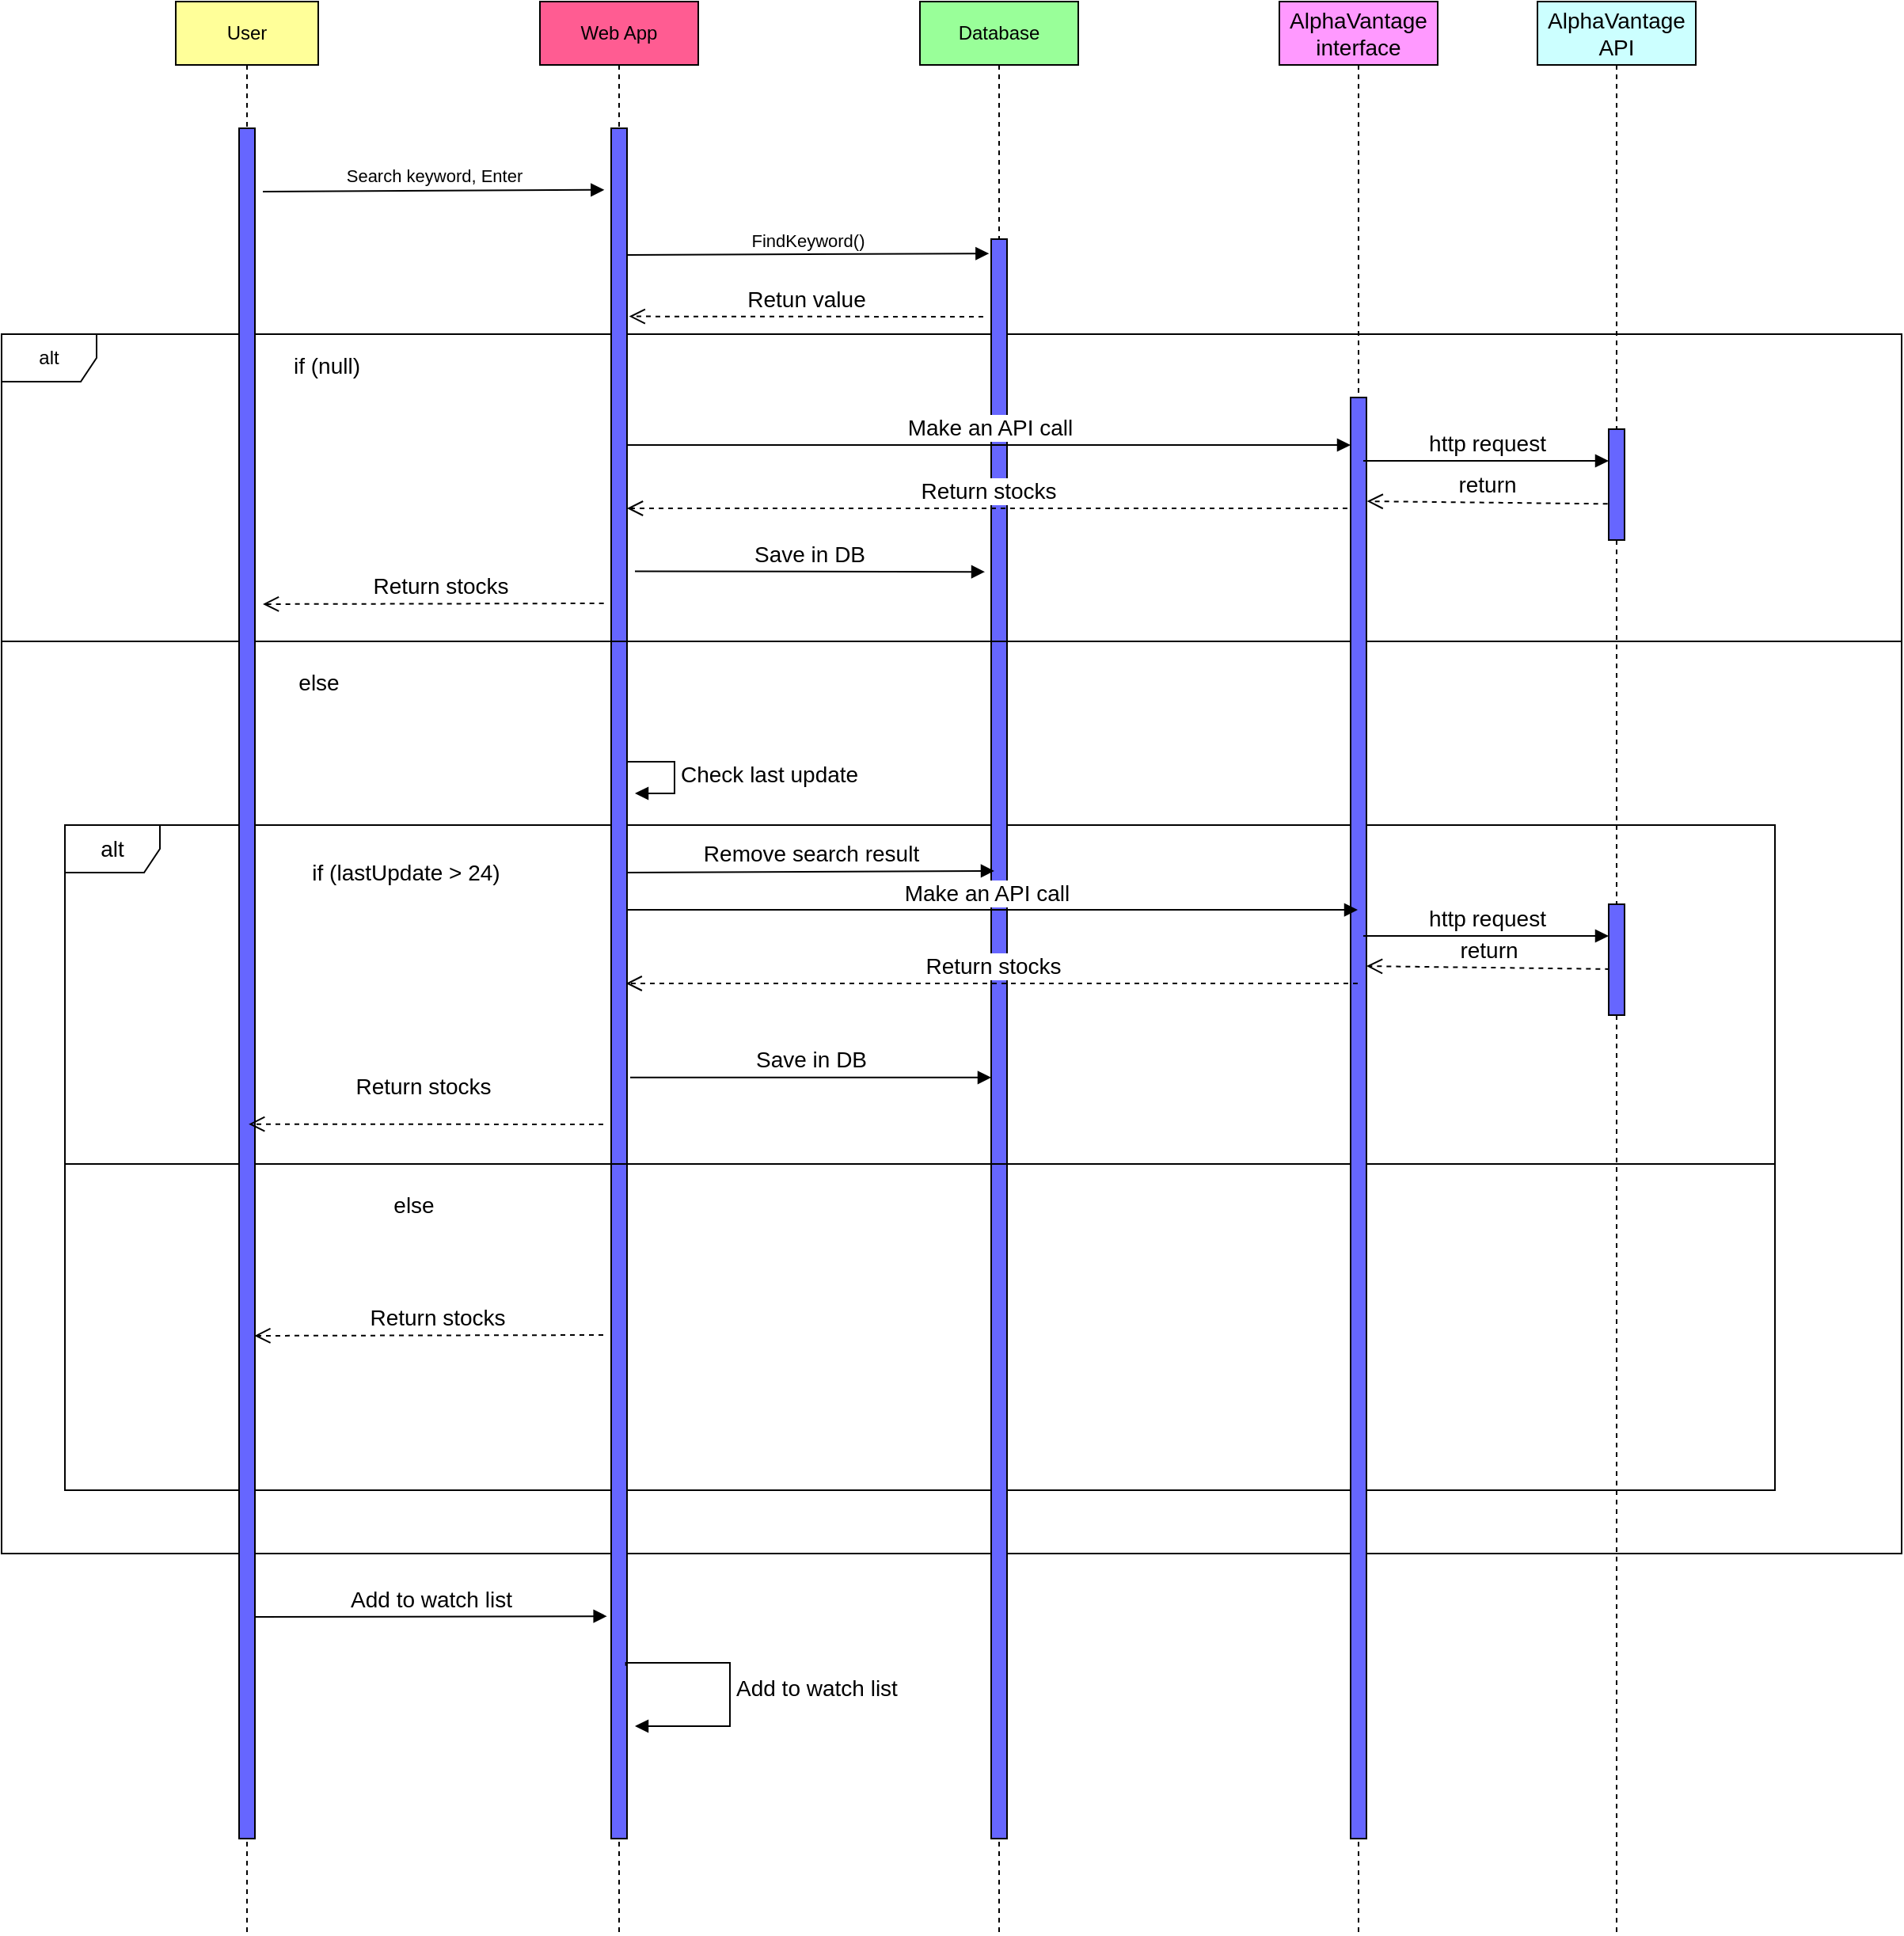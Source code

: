 <mxfile version="17.2.1" type="device"><diagram id="RH8cVMqA2jjzdlyUJ460" name="Page-1"><mxGraphModel dx="2023" dy="799" grid="1" gridSize="10" guides="1" tooltips="1" connect="1" arrows="1" fold="1" page="1" pageScale="1" pageWidth="827" pageHeight="1169" math="0" shadow="0"><root><mxCell id="0"/><mxCell id="1" parent="0"/><mxCell id="cYX31MWdje2d9YICCFNU-17" value="alt" style="shape=umlFrame;whiteSpace=wrap;html=1;" vertex="1" parent="1"><mxGeometry x="-80" y="290" width="1200" height="770" as="geometry"/></mxCell><mxCell id="cYX31MWdje2d9YICCFNU-38" value="alt" style="shape=umlFrame;whiteSpace=wrap;html=1;fontSize=14;" vertex="1" parent="1"><mxGeometry x="-40" y="600" width="1080" height="420" as="geometry"/></mxCell><mxCell id="cYX31MWdje2d9YICCFNU-1" value="Database" style="shape=umlLifeline;perimeter=lifelinePerimeter;whiteSpace=wrap;html=1;container=1;collapsible=0;recursiveResize=0;outlineConnect=0;fillColor=#99FF99;" vertex="1" parent="1"><mxGeometry x="500" y="80" width="100" height="1220" as="geometry"/></mxCell><mxCell id="cYX31MWdje2d9YICCFNU-7" value="" style="html=1;points=[];perimeter=orthogonalPerimeter;fillColor=#6666FF;" vertex="1" parent="cYX31MWdje2d9YICCFNU-1"><mxGeometry x="45" y="150" width="10" height="1010" as="geometry"/></mxCell><mxCell id="cYX31MWdje2d9YICCFNU-2" value="Web App" style="shape=umlLifeline;perimeter=lifelinePerimeter;whiteSpace=wrap;html=1;container=1;collapsible=0;recursiveResize=0;outlineConnect=0;fillColor=#FF5C92;" vertex="1" parent="1"><mxGeometry x="260" y="80" width="100" height="1220" as="geometry"/></mxCell><mxCell id="cYX31MWdje2d9YICCFNU-19" value="Make an API call" style="html=1;verticalAlign=bottom;endArrow=block;rounded=0;fontSize=14;" edge="1" parent="cYX31MWdje2d9YICCFNU-2" target="cYX31MWdje2d9YICCFNU-8"><mxGeometry width="80" relative="1" as="geometry"><mxPoint x="55" y="280" as="sourcePoint"/><mxPoint x="135" y="280" as="targetPoint"/><mxPoint as="offset"/></mxGeometry></mxCell><mxCell id="cYX31MWdje2d9YICCFNU-6" value="" style="html=1;points=[];perimeter=orthogonalPerimeter;fillColor=#6666FF;" vertex="1" parent="cYX31MWdje2d9YICCFNU-2"><mxGeometry x="45" y="80" width="10" height="1080" as="geometry"/></mxCell><mxCell id="cYX31MWdje2d9YICCFNU-15" value="FindKeyword()" style="html=1;verticalAlign=bottom;endArrow=block;rounded=0;entryX=-0.133;entryY=0.009;entryDx=0;entryDy=0;entryPerimeter=0;" edge="1" parent="cYX31MWdje2d9YICCFNU-2" target="cYX31MWdje2d9YICCFNU-7"><mxGeometry width="80" relative="1" as="geometry"><mxPoint x="55" y="160" as="sourcePoint"/><mxPoint x="280" y="160" as="targetPoint"/><mxPoint as="offset"/></mxGeometry></mxCell><mxCell id="cYX31MWdje2d9YICCFNU-24" value="Check last update" style="edgeStyle=orthogonalEdgeStyle;html=1;align=left;spacingLeft=2;endArrow=block;rounded=0;entryX=1;entryY=0;fontSize=14;" edge="1" parent="cYX31MWdje2d9YICCFNU-2"><mxGeometry relative="1" as="geometry"><mxPoint x="55" y="480" as="sourcePoint"/><Array as="points"><mxPoint x="85" y="480"/></Array><mxPoint x="60" y="500" as="targetPoint"/></mxGeometry></mxCell><mxCell id="cYX31MWdje2d9YICCFNU-41" value="Remove search result" style="html=1;verticalAlign=bottom;endArrow=block;rounded=0;fontSize=14;entryX=0.2;entryY=0.395;entryDx=0;entryDy=0;entryPerimeter=0;" edge="1" parent="cYX31MWdje2d9YICCFNU-2" target="cYX31MWdje2d9YICCFNU-7"><mxGeometry width="80" relative="1" as="geometry"><mxPoint x="55" y="550" as="sourcePoint"/><mxPoint x="135" y="550" as="targetPoint"/></mxGeometry></mxCell><mxCell id="cYX31MWdje2d9YICCFNU-3" value="User" style="shape=umlLifeline;perimeter=lifelinePerimeter;whiteSpace=wrap;html=1;container=1;collapsible=0;recursiveResize=0;outlineConnect=0;fillColor=#FFFF99;" vertex="1" parent="1"><mxGeometry x="30" y="80" width="90" height="1220" as="geometry"/></mxCell><mxCell id="cYX31MWdje2d9YICCFNU-36" value="" style="line;strokeWidth=1;fillColor=none;align=left;verticalAlign=middle;spacingTop=-1;spacingLeft=3;spacingRight=3;rotatable=0;labelPosition=right;points=[];portConstraint=eastwest;fontSize=14;" vertex="1" parent="cYX31MWdje2d9YICCFNU-3"><mxGeometry x="-70" y="730" width="1080" height="8" as="geometry"/></mxCell><mxCell id="cYX31MWdje2d9YICCFNU-35" value="" style="line;strokeWidth=1;fillColor=none;align=left;verticalAlign=middle;spacingTop=-1;spacingLeft=3;spacingRight=3;rotatable=0;labelPosition=right;points=[];portConstraint=eastwest;fontSize=14;" vertex="1" parent="cYX31MWdje2d9YICCFNU-3"><mxGeometry x="-110" y="400" width="1200" height="8" as="geometry"/></mxCell><mxCell id="cYX31MWdje2d9YICCFNU-5" value="" style="html=1;points=[];perimeter=orthogonalPerimeter;fillColor=#6666FF;" vertex="1" parent="cYX31MWdje2d9YICCFNU-3"><mxGeometry x="40" y="80" width="10" height="1080" as="geometry"/></mxCell><mxCell id="cYX31MWdje2d9YICCFNU-14" value="Search keyword, Enter" style="html=1;verticalAlign=bottom;endArrow=block;rounded=0;entryX=-0.433;entryY=0.036;entryDx=0;entryDy=0;entryPerimeter=0;" edge="1" parent="cYX31MWdje2d9YICCFNU-3" target="cYX31MWdje2d9YICCFNU-6"><mxGeometry width="80" relative="1" as="geometry"><mxPoint x="55" y="120" as="sourcePoint"/><mxPoint x="270" y="120" as="targetPoint"/></mxGeometry></mxCell><mxCell id="cYX31MWdje2d9YICCFNU-34" value="Return stocks" style="html=1;verticalAlign=bottom;endArrow=open;dashed=1;endSize=8;rounded=0;fontSize=14;entryX=0.967;entryY=0.706;entryDx=0;entryDy=0;entryPerimeter=0;" edge="1" parent="cYX31MWdje2d9YICCFNU-3"><mxGeometry x="-0.045" relative="1" as="geometry"><mxPoint x="270.33" y="380" as="sourcePoint"/><mxPoint x="55.0" y="380.48" as="targetPoint"/><mxPoint as="offset"/></mxGeometry></mxCell><mxCell id="cYX31MWdje2d9YICCFNU-33" value="else" style="text;html=1;align=center;verticalAlign=middle;resizable=0;points=[];autosize=1;strokeColor=none;fillColor=none;fontSize=14;" vertex="1" parent="cYX31MWdje2d9YICCFNU-3"><mxGeometry x="70" y="420" width="40" height="20" as="geometry"/></mxCell><mxCell id="cYX31MWdje2d9YICCFNU-39" value="Add to watch list" style="html=1;verticalAlign=bottom;endArrow=block;rounded=0;fontSize=14;entryX=-0.267;entryY=0.87;entryDx=0;entryDy=0;entryPerimeter=0;" edge="1" parent="cYX31MWdje2d9YICCFNU-3" target="cYX31MWdje2d9YICCFNU-6"><mxGeometry width="80" relative="1" as="geometry"><mxPoint x="50" y="1020" as="sourcePoint"/><mxPoint x="130" y="1020" as="targetPoint"/></mxGeometry></mxCell><mxCell id="cYX31MWdje2d9YICCFNU-4" value="&lt;span style=&quot;font-size: 14px&quot;&gt;AlphaVantage&lt;br&gt;interface&lt;br&gt;&lt;/span&gt;" style="shape=umlLifeline;perimeter=lifelinePerimeter;whiteSpace=wrap;html=1;container=1;collapsible=0;recursiveResize=0;outlineConnect=0;fillColor=#FF99FF;" vertex="1" parent="1"><mxGeometry x="727" y="80" width="100" height="1220" as="geometry"/></mxCell><mxCell id="cYX31MWdje2d9YICCFNU-8" value="" style="html=1;points=[];perimeter=orthogonalPerimeter;fillColor=#6666FF;" vertex="1" parent="cYX31MWdje2d9YICCFNU-4"><mxGeometry x="45" y="250" width="10" height="910" as="geometry"/></mxCell><mxCell id="cYX31MWdje2d9YICCFNU-47" value="return" style="html=1;verticalAlign=bottom;endArrow=open;dashed=1;endSize=8;rounded=0;fontSize=14;exitX=-0.133;exitY=0.068;exitDx=0;exitDy=0;exitPerimeter=0;" edge="1" parent="cYX31MWdje2d9YICCFNU-4"><mxGeometry relative="1" as="geometry"><mxPoint x="208.67" y="610.94" as="sourcePoint"/><mxPoint x="55" y="609.06" as="targetPoint"/></mxGeometry></mxCell><mxCell id="cYX31MWdje2d9YICCFNU-18" value="&lt;font style=&quot;font-size: 14px&quot;&gt;if (null)&lt;/font&gt;" style="text;html=1;align=center;verticalAlign=middle;resizable=0;points=[];autosize=1;strokeColor=none;fillColor=none;" vertex="1" parent="1"><mxGeometry x="95" y="300" width="60" height="20" as="geometry"/></mxCell><mxCell id="cYX31MWdje2d9YICCFNU-20" value="Return stocks" style="html=1;verticalAlign=bottom;endArrow=open;dashed=1;endSize=8;rounded=0;fontSize=14;" edge="1" parent="1" target="cYX31MWdje2d9YICCFNU-6"><mxGeometry relative="1" as="geometry"><mxPoint x="770" y="400" as="sourcePoint"/><mxPoint x="690" y="400" as="targetPoint"/><mxPoint as="offset"/></mxGeometry></mxCell><mxCell id="cYX31MWdje2d9YICCFNU-21" value="Save in DB" style="html=1;verticalAlign=bottom;endArrow=block;rounded=0;fontSize=14;exitX=1.5;exitY=0.259;exitDx=0;exitDy=0;exitPerimeter=0;entryX=-0.4;entryY=0.208;entryDx=0;entryDy=0;entryPerimeter=0;" edge="1" parent="1" source="cYX31MWdje2d9YICCFNU-6" target="cYX31MWdje2d9YICCFNU-7"><mxGeometry width="80" relative="1" as="geometry"><mxPoint x="320" y="440" as="sourcePoint"/><mxPoint x="540" y="440" as="targetPoint"/><mxPoint as="offset"/></mxGeometry></mxCell><mxCell id="cYX31MWdje2d9YICCFNU-22" value="Return stocks" style="html=1;verticalAlign=bottom;endArrow=open;dashed=1;endSize=8;rounded=0;fontSize=14;entryX=0.512;entryY=0.581;entryDx=0;entryDy=0;entryPerimeter=0;" edge="1" parent="1" target="cYX31MWdje2d9YICCFNU-3"><mxGeometry x="0.023" y="-13" relative="1" as="geometry"><mxPoint x="300" y="789" as="sourcePoint"/><mxPoint x="90" y="553" as="targetPoint"/><mxPoint as="offset"/></mxGeometry></mxCell><mxCell id="cYX31MWdje2d9YICCFNU-25" value="if (lastUpdate &amp;gt; 24)" style="text;html=1;align=center;verticalAlign=middle;resizable=0;points=[];autosize=1;strokeColor=none;fillColor=none;fontSize=14;" vertex="1" parent="1"><mxGeometry x="110" y="620" width="130" height="20" as="geometry"/></mxCell><mxCell id="cYX31MWdje2d9YICCFNU-26" value="Make an API call" style="html=1;verticalAlign=bottom;endArrow=block;rounded=0;fontSize=14;exitX=1;exitY=0.457;exitDx=0;exitDy=0;exitPerimeter=0;" edge="1" parent="1" source="cYX31MWdje2d9YICCFNU-6" target="cYX31MWdje2d9YICCFNU-4"><mxGeometry x="-0.018" width="80" relative="1" as="geometry"><mxPoint x="320" y="670.2" as="sourcePoint"/><mxPoint x="770" y="670" as="targetPoint"/><mxPoint as="offset"/></mxGeometry></mxCell><mxCell id="cYX31MWdje2d9YICCFNU-27" value="Return stocks" style="html=1;verticalAlign=bottom;endArrow=open;dashed=1;endSize=8;rounded=0;fontSize=14;entryX=0.933;entryY=0.5;entryDx=0;entryDy=0;entryPerimeter=0;" edge="1" parent="1" source="cYX31MWdje2d9YICCFNU-4" target="cYX31MWdje2d9YICCFNU-6"><mxGeometry relative="1" as="geometry"><mxPoint x="770" y="701" as="sourcePoint"/><mxPoint x="320" y="680" as="targetPoint"/><Array as="points"/><mxPoint as="offset"/></mxGeometry></mxCell><mxCell id="cYX31MWdje2d9YICCFNU-30" value="Save in DB" style="html=1;verticalAlign=bottom;endArrow=block;rounded=0;fontSize=14;exitX=1.2;exitY=0.555;exitDx=0;exitDy=0;exitPerimeter=0;" edge="1" parent="1" source="cYX31MWdje2d9YICCFNU-6" target="cYX31MWdje2d9YICCFNU-7"><mxGeometry width="80" relative="1" as="geometry"><mxPoint x="320" y="790" as="sourcePoint"/><mxPoint x="540" y="759" as="targetPoint"/><mxPoint as="offset"/></mxGeometry></mxCell><mxCell id="cYX31MWdje2d9YICCFNU-31" value="Return stocks" style="html=1;verticalAlign=bottom;endArrow=open;dashed=1;endSize=8;rounded=0;fontSize=14;entryX=0.967;entryY=0.706;entryDx=0;entryDy=0;entryPerimeter=0;" edge="1" parent="1" target="cYX31MWdje2d9YICCFNU-5"><mxGeometry x="-0.045" relative="1" as="geometry"><mxPoint x="300" y="922" as="sourcePoint"/><mxPoint x="70.17" y="880.0" as="targetPoint"/><mxPoint as="offset"/></mxGeometry></mxCell><mxCell id="cYX31MWdje2d9YICCFNU-32" value="else" style="text;html=1;align=center;verticalAlign=middle;resizable=0;points=[];autosize=1;strokeColor=none;fillColor=none;fontSize=14;" vertex="1" parent="1"><mxGeometry x="160" y="830" width="40" height="20" as="geometry"/></mxCell><mxCell id="cYX31MWdje2d9YICCFNU-37" value="Retun value" style="html=1;verticalAlign=bottom;endArrow=open;dashed=1;endSize=8;rounded=0;fontSize=14;entryX=1.133;entryY=0.11;entryDx=0;entryDy=0;entryPerimeter=0;" edge="1" parent="1" target="cYX31MWdje2d9YICCFNU-6"><mxGeometry relative="1" as="geometry"><mxPoint x="540" y="279" as="sourcePoint"/><mxPoint x="350" y="480" as="targetPoint"/><mxPoint as="offset"/></mxGeometry></mxCell><mxCell id="cYX31MWdje2d9YICCFNU-40" value="Add to watch list" style="edgeStyle=orthogonalEdgeStyle;html=1;align=left;spacingLeft=2;endArrow=block;rounded=0;fontSize=14;exitX=0.933;exitY=0.899;exitDx=0;exitDy=0;exitPerimeter=0;" edge="1" parent="1" source="cYX31MWdje2d9YICCFNU-6"><mxGeometry relative="1" as="geometry"><mxPoint x="320" y="1129" as="sourcePoint"/><Array as="points"><mxPoint x="314" y="1129"/><mxPoint x="380" y="1129"/><mxPoint x="380" y="1169"/></Array><mxPoint x="320" y="1169" as="targetPoint"/></mxGeometry></mxCell><mxCell id="cYX31MWdje2d9YICCFNU-42" value="AlphaVantage&lt;br&gt;API" style="shape=umlLifeline;perimeter=lifelinePerimeter;whiteSpace=wrap;html=1;container=1;collapsible=0;recursiveResize=0;outlineConnect=0;fontSize=14;fillColor=#CCFFFF;" vertex="1" parent="1"><mxGeometry x="890" y="80" width="100" height="1220" as="geometry"/></mxCell><mxCell id="cYX31MWdje2d9YICCFNU-43" value="" style="html=1;points=[];perimeter=orthogonalPerimeter;fontSize=14;fillColor=#6666FF;" vertex="1" parent="cYX31MWdje2d9YICCFNU-42"><mxGeometry x="45" y="270" width="10" height="70" as="geometry"/></mxCell><mxCell id="cYX31MWdje2d9YICCFNU-46" value="http request" style="html=1;verticalAlign=bottom;endArrow=block;rounded=0;fontSize=14;" edge="1" parent="cYX31MWdje2d9YICCFNU-42"><mxGeometry width="80" relative="1" as="geometry"><mxPoint x="-110" y="590" as="sourcePoint"/><mxPoint x="45" y="590" as="targetPoint"/></mxGeometry></mxCell><mxCell id="cYX31MWdje2d9YICCFNU-48" value="" style="html=1;points=[];perimeter=orthogonalPerimeter;fontSize=14;fillColor=#6666FF;" vertex="1" parent="cYX31MWdje2d9YICCFNU-42"><mxGeometry x="45" y="570" width="10" height="70" as="geometry"/></mxCell><mxCell id="cYX31MWdje2d9YICCFNU-44" value="http request" style="html=1;verticalAlign=bottom;endArrow=block;rounded=0;fontSize=14;" edge="1" parent="1" target="cYX31MWdje2d9YICCFNU-43"><mxGeometry width="80" relative="1" as="geometry"><mxPoint x="780" y="370" as="sourcePoint"/><mxPoint x="860" y="370" as="targetPoint"/></mxGeometry></mxCell><mxCell id="cYX31MWdje2d9YICCFNU-45" value="return" style="html=1;verticalAlign=bottom;endArrow=open;dashed=1;endSize=8;rounded=0;fontSize=14;exitX=-0.067;exitY=0.674;exitDx=0;exitDy=0;exitPerimeter=0;entryX=1.033;entryY=0.072;entryDx=0;entryDy=0;entryPerimeter=0;" edge="1" parent="1" source="cYX31MWdje2d9YICCFNU-43" target="cYX31MWdje2d9YICCFNU-8"><mxGeometry relative="1" as="geometry"><mxPoint x="860" y="390" as="sourcePoint"/><mxPoint x="780" y="390" as="targetPoint"/></mxGeometry></mxCell></root></mxGraphModel></diagram></mxfile>